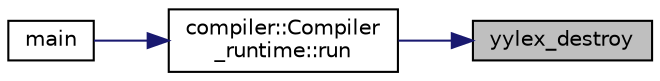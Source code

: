 digraph "yylex_destroy"
{
 // LATEX_PDF_SIZE
  edge [fontname="Helvetica",fontsize="10",labelfontname="Helvetica",labelfontsize="10"];
  node [fontname="Helvetica",fontsize="10",shape=record];
  rankdir="RL";
  Node1 [label="yylex_destroy",height=0.2,width=0.4,color="black", fillcolor="grey75", style="filled", fontcolor="black",tooltip=" "];
  Node1 -> Node2 [dir="back",color="midnightblue",fontsize="10",style="solid",fontname="Helvetica"];
  Node2 [label="compiler::Compiler\l_runtime::run",height=0.2,width=0.4,color="black", fillcolor="white", style="filled",URL="$classcompiler_1_1_compiler__runtime.html#ace8975a4a327d2b4a69e929a0c015873",tooltip=" "];
  Node2 -> Node3 [dir="back",color="midnightblue",fontsize="10",style="solid",fontname="Helvetica"];
  Node3 [label="main",height=0.2,width=0.4,color="black", fillcolor="white", style="filled",URL="$main_8cc.html#a217dbf8b442f20279ea00b898af96f52",tooltip=" "];
}

